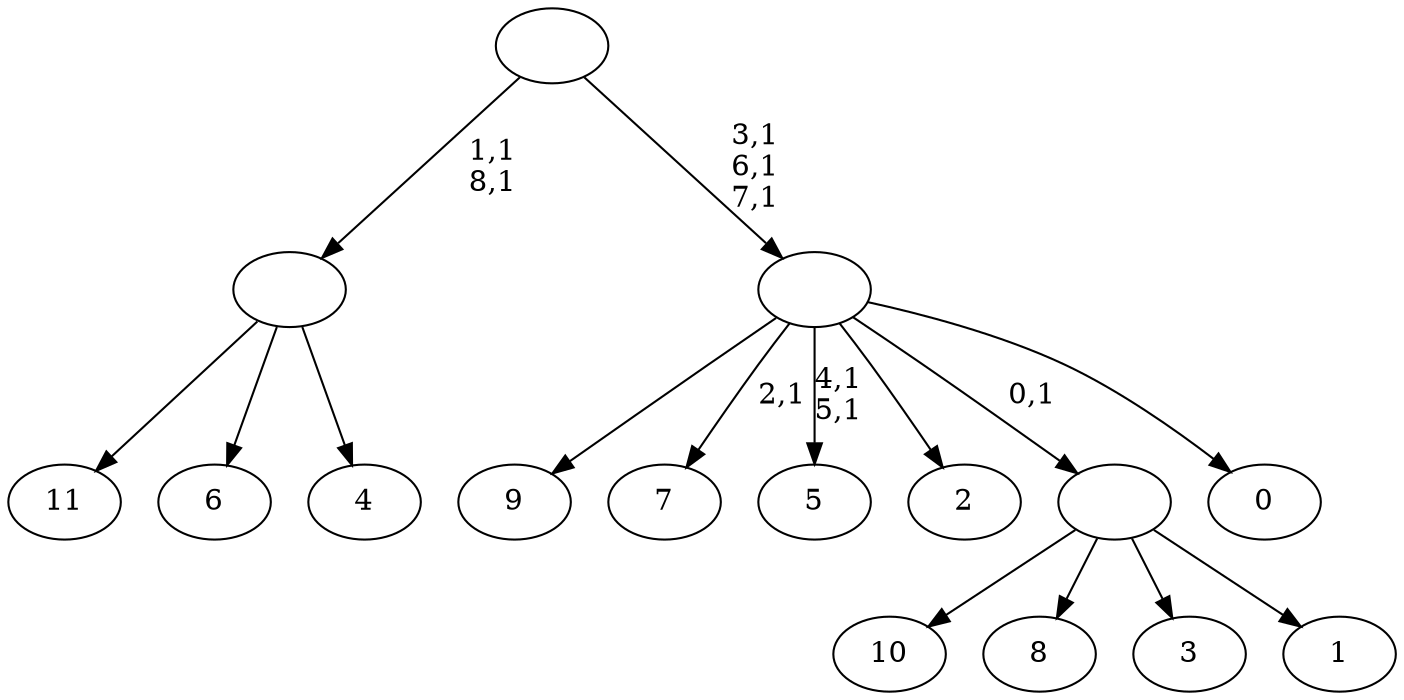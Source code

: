 digraph T {
	21 [label="11"]
	20 [label="10"]
	19 [label="9"]
	18 [label="8"]
	17 [label="7"]
	15 [label="6"]
	14 [label="5"]
	11 [label="4"]
	10 [label=""]
	8 [label="3"]
	7 [label="2"]
	6 [label="1"]
	5 [label=""]
	4 [label="0"]
	3 [label=""]
	0 [label=""]
	10 -> 21 [label=""]
	10 -> 15 [label=""]
	10 -> 11 [label=""]
	5 -> 20 [label=""]
	5 -> 18 [label=""]
	5 -> 8 [label=""]
	5 -> 6 [label=""]
	3 -> 14 [label="4,1\n5,1"]
	3 -> 17 [label="2,1"]
	3 -> 19 [label=""]
	3 -> 7 [label=""]
	3 -> 5 [label="0,1"]
	3 -> 4 [label=""]
	0 -> 3 [label="3,1\n6,1\n7,1"]
	0 -> 10 [label="1,1\n8,1"]
}
